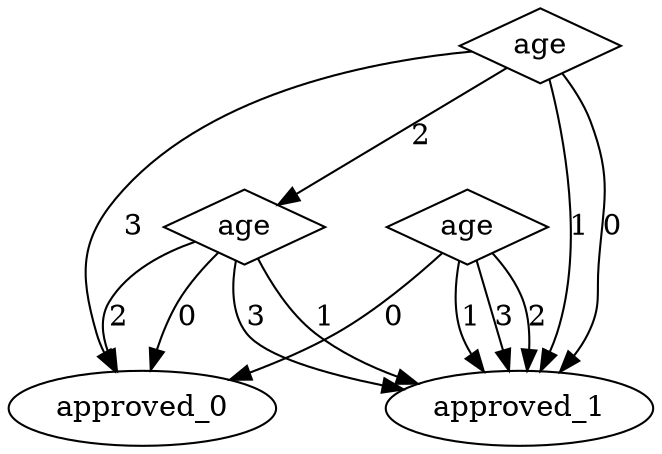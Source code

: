 digraph {
node [label=approved_1,style=""] approved_1
node [label=approved_0,style=""] approved_0
node [label=approved_1,style=""] approved_1
node [label=approved_0,style=""] approved_0
node [label=approved_0,style=""] approved_0
node [label=approved_1,style=""] approved_1
node [label=approved_1,style=""] approved_1
node [label=approved_1,style=""] approved_1
node [label=approved_1,style=""] approved_1
node [label=approved_1,style=""] approved_1
node [label=approved_0,style=""] approved_0
node [label=age,shape="diamond",style=""] 2
node [label=age,shape="diamond",style=""] 1
node [label=age,shape="diamond",style=""] 0

2 -> approved_1 [label="3"]
2 -> approved_0 [label="2"]
2 -> approved_1 [label="1"]
2 -> approved_0 [label="0"]
1 -> approved_0 [label="3"]
1 -> 2 [label="2"]
1 -> approved_1 [label="1"]
1 -> approved_1 [label="0"]
0 -> approved_1 [label="3"]
0 -> approved_1 [label="2"]
0 -> approved_1 [label="1"]
0 -> approved_0 [label="0"]
}